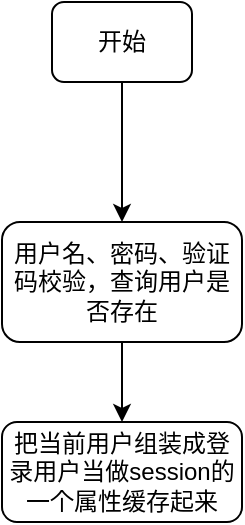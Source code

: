 <mxfile version="20.2.1" type="github">
  <diagram id="pKcCJxR37pdmhKcAJrMn" name="第 1 页">
    <mxGraphModel dx="1038" dy="585" grid="1" gridSize="10" guides="1" tooltips="1" connect="1" arrows="1" fold="1" page="1" pageScale="1" pageWidth="827" pageHeight="1169" math="0" shadow="0">
      <root>
        <mxCell id="0" />
        <mxCell id="1" parent="0" />
        <mxCell id="opHmej_8zfoE-EqWUUzj-3" value="" style="edgeStyle=orthogonalEdgeStyle;rounded=0;orthogonalLoop=1;jettySize=auto;html=1;" edge="1" parent="1" source="opHmej_8zfoE-EqWUUzj-1" target="opHmej_8zfoE-EqWUUzj-2">
          <mxGeometry relative="1" as="geometry" />
        </mxCell>
        <mxCell id="opHmej_8zfoE-EqWUUzj-1" value="开始" style="rounded=1;whiteSpace=wrap;html=1;" vertex="1" parent="1">
          <mxGeometry x="110" y="40" width="70" height="40" as="geometry" />
        </mxCell>
        <mxCell id="opHmej_8zfoE-EqWUUzj-5" value="" style="edgeStyle=orthogonalEdgeStyle;rounded=0;orthogonalLoop=1;jettySize=auto;html=1;" edge="1" parent="1" source="opHmej_8zfoE-EqWUUzj-2" target="opHmej_8zfoE-EqWUUzj-4">
          <mxGeometry relative="1" as="geometry" />
        </mxCell>
        <mxCell id="opHmej_8zfoE-EqWUUzj-2" value="用户名、密码、验证码校验，查询用户是否存在" style="whiteSpace=wrap;html=1;rounded=1;" vertex="1" parent="1">
          <mxGeometry x="85" y="150" width="120" height="60" as="geometry" />
        </mxCell>
        <mxCell id="opHmej_8zfoE-EqWUUzj-4" value="把当前用户组装成登录用户当做session的一个属性缓存起来" style="whiteSpace=wrap;html=1;rounded=1;" vertex="1" parent="1">
          <mxGeometry x="85" y="250" width="120" height="50" as="geometry" />
        </mxCell>
      </root>
    </mxGraphModel>
  </diagram>
</mxfile>
